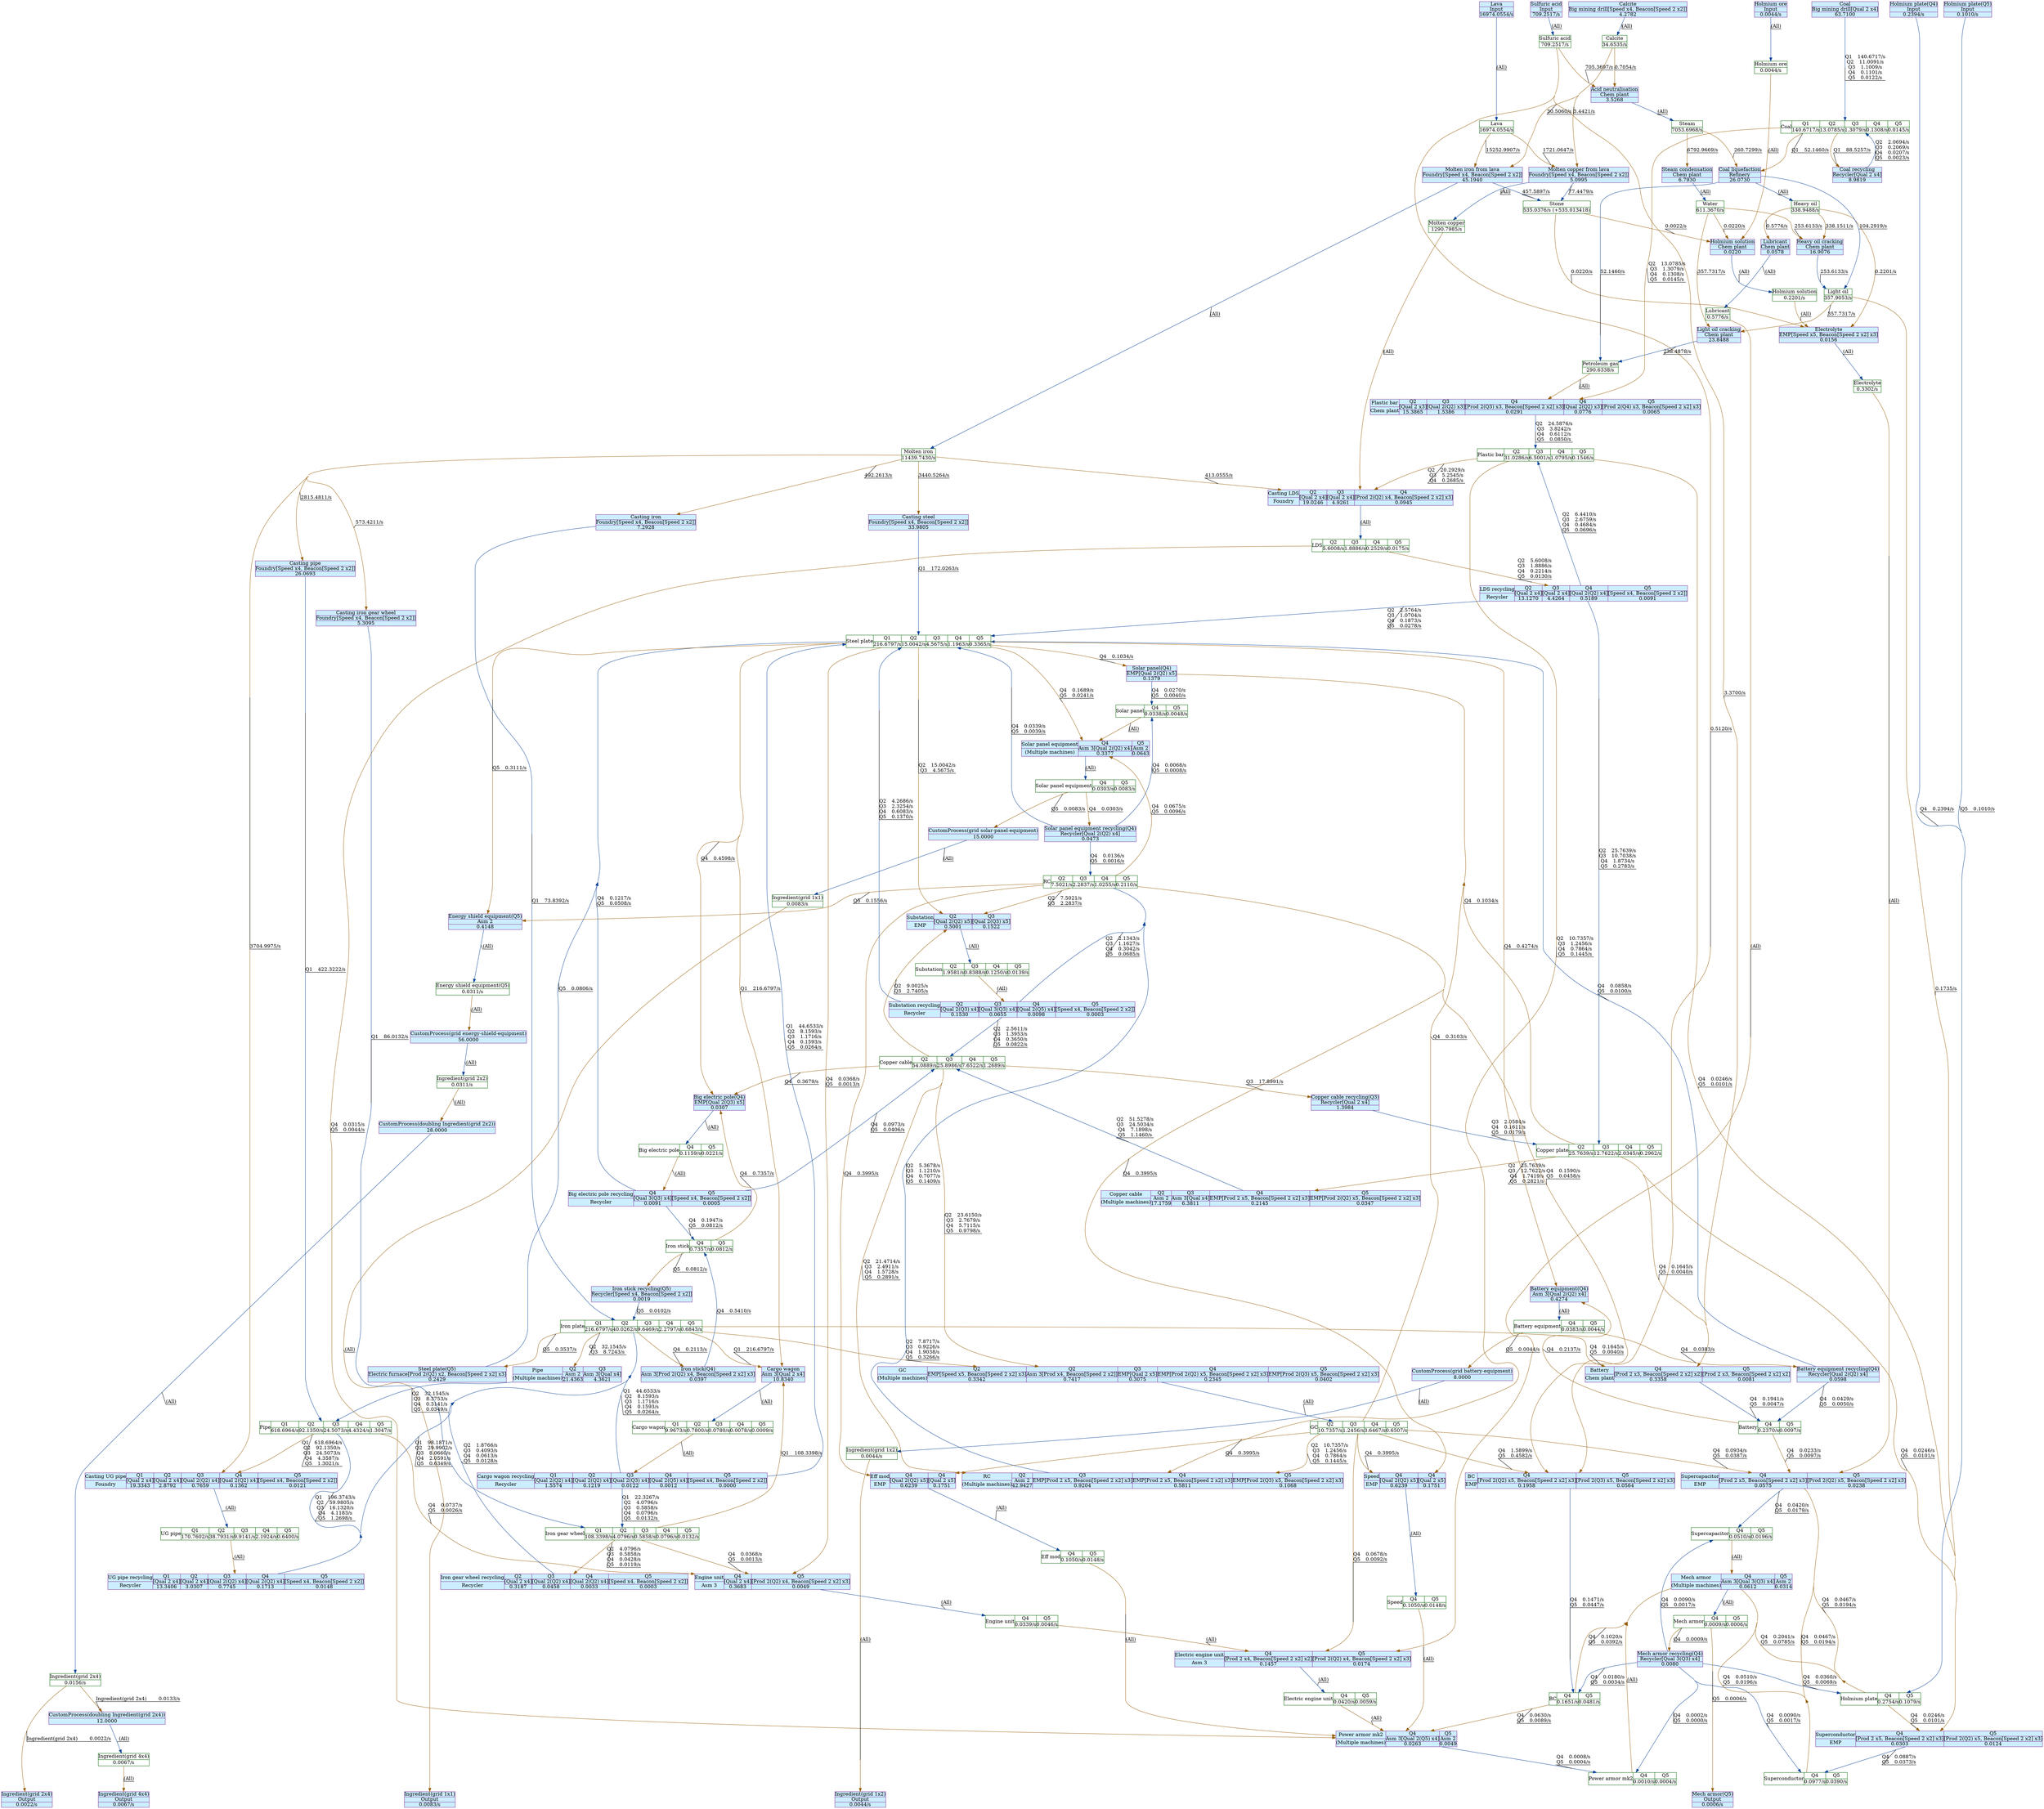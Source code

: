 digraph {
    layout="dot"
    concentrate=true
    node [shape="record"; margin=0]
    edge [decorate=true]
    0 [color="#006400"; label="{Petroleum gas|290.6338/s}"]
    1 [color="#006400"; label="{Sulfuric acid|709.2517/s}"]
    2 [color="#006400"; label="{Molten iron|11439.7430/s}"]
    3 [color="#006400"; label="{Molten copper|1290.7985/s}"]
    4 [color="#006400"; label="{Calcite|34.6535/s}"]
    5 [color="#006400"; label="{Steam|7053.6968/s}"]
    6 [color="#006400"; label="{Lava|16974.0554/s}"]
    7 [color="#006400"; label="{Ingredient(grid 4x4)|0.0067/s}"]
    8 [color="#006400"; label="{Ingredient(grid 1x1)|0.0083/s}"]
    9 [color="#006400"; label="{Stone|535.0376/s (+535.013418)}"]
    10 [color="#006400"; label="{Electrolyte|0.3302/s}"]
    11 [color="#006400"; label="{Holmium solution|0.2201/s}"]
    12 [color="#006400"; label="{Heavy oil|338.9488/s}"]
    13 [color="#006400"; label="{Water|611.3670/s}"]
    14 [color="#006400"; label="{Light oil|357.9053/s}"]
    15 [color="#006400"; label="{Ingredient(grid 2x4)|0.0156/s}"]
    16 [color="#006400"; label="{Ingredient(grid 2x2)|0.0311/s}"]
    17 [color="#006400"; label="{Lubricant|0.5776/s}"]
    18 [color="#006400"; label="{Energy shield equipment(Q5)|0.0311/s}"]
    19 [color="#006400"; label="{Holmium ore|0.0044/s}"]
    20 [color="#006400"; label="{Ingredient(grid 1x2)|0.0044/s}"]
    21 [style="filled"; color="#842e99"; fillcolor="#cceeff"; label="{Acid neutralisation|Chem plant|3.5268}"]
    22 [style="filled"; color="#842e99"; fillcolor="#cceeff"; label="{Lava|Input|16974.0554/s}"]
    23 [style="filled"; color="#842e99"; fillcolor="#cceeff"; label="{Battery equipment recycling(Q4)|Recycler[Qual 2(Q2) x4]|0.0598}"]
    24 [style="filled"; color="#842e99"; fillcolor="#cceeff"; label="{Battery equipment(Q4)|Asm 3[Qual 2(Q2) x4]|0.4274}"]
    25 [style="filled"; color="#842e99"; fillcolor="#cceeff"; label="{Holmium plate(Q5)|Input|0.1010/s}"]
    26 [style="filled"; color="#842e99"; fillcolor="#cceeff"; label="{Solar panel(Q4)|EMP[Qual 2(Q2) x5]|0.1379}"]
    27 [style="filled"; color="#842e99"; fillcolor="#cceeff"; label="{Iron stick(Q4)|Asm 3[Prod 2(Q2) x4, Beacon[Speed 2 x2] x3]|0.0397}"]
    28 [style="filled"; color="#842e99"; fillcolor="#cceeff"; label="{Ingredient(grid 4x4)|Output|0.0067/s}"]
    29 [style="filled"; color="#842e99"; fillcolor="#cceeff"; label="{Calcite|Big mining drill[Speed x4, Beacon[Speed 2 x2]]|4.2782}"]
    30 [style="filled"; color="#842e99"; fillcolor="#cceeff"; label="{CustomProcess(grid solar-panel-equipment)|15.0000}"]
    31 [style="filled"; color="#842e99"; fillcolor="#cceeff"; label="{Holmium plate(Q4)|Input|0.2394/s}"]
    32 [style="filled"; color="#842e99"; fillcolor="#cceeff"; label="{Electrolyte|EMP[Speed x5, Beacon[Speed 2 x2] x3]|0.0156}"]
    33 [style="filled"; color="#842e99"; fillcolor="#cceeff"; label="{Light oil cracking|Chem plant|23.8488}"]
    34 [style="filled"; color="#842e99"; fillcolor="#cceeff"; label="{Sulfuric acid|Input|709.2517/s}"]
    35 [style="filled"; color="#842e99"; fillcolor="#cceeff"; label="{CustomProcess(doubling Ingredient(grid 2x2))|28.0000}"]
    36 [style="filled"; color="#842e99"; fillcolor="#cceeff"; label="{Big electric pole(Q4)|EMP[Qual 2(Q3) x5]|0.0307}"]
    37 [style="filled"; color="#842e99"; fillcolor="#cceeff"; label="{Casting iron|Foundry[Speed x4, Beacon[Speed 2 x2]]|7.2928}"]
    38 [style="filled"; color="#842e99"; fillcolor="#cceeff"; label="{CustomProcess(doubling Ingredient(grid 2x4))|12.0000}"]
    39 [style="filled"; color="#842e99"; fillcolor="#cceeff"; label="{Lubricant|Chem plant|0.0578}"]
    40 [style="filled"; color="#842e99"; fillcolor="#cceeff"; label="{Molten iron from lava|Foundry[Speed x4, Beacon[Speed 2 x2]]|45.1940}"]
    41 [style="filled"; color="#842e99"; fillcolor="#cceeff"; label="{Energy shield equipment(Q5)|Asm 2|0.4148}"]
    42 [style="filled"; color="#842e99"; fillcolor="#cceeff"; label="{Heavy oil cracking|Chem plant|16.9076}"]
    43 [style="filled"; color="#842e99"; fillcolor="#cceeff"; label="{Casting iron gear wheel|Foundry[Speed x4, Beacon[Speed 2 x2]]|5.3095}"]
    44 [style="filled"; color="#842e99"; fillcolor="#cceeff"; label="{Casting steel|Foundry[Speed x4, Beacon[Speed 2 x2]]|33.9805}"]
    45 [style="filled"; color="#842e99"; fillcolor="#cceeff"; label="{CustomProcess(grid energy-shield-equipment)|56.0000}"]
    46 [style="filled"; color="#842e99"; fillcolor="#cceeff"; label="{Copper cable recycling(Q3)|Recycler[Qual 2 x4]|1.3984}"]
    47 [style="filled"; color="#842e99"; fillcolor="#cceeff"; label="{Holmium ore|Input|0.0044/s}"]
    48 [style="filled"; color="#842e99"; fillcolor="#cceeff"; label="{Ingredient(grid 1x2)|Output|0.0044/s}"]
    49 [style="filled"; color="#842e99"; fillcolor="#cceeff"; label="{Solar panel equipment recycling(Q4)|Recycler[Qual 2(Q2) x4]|0.0473}"]
    50 [style="filled"; color="#842e99"; fillcolor="#cceeff"; label="{Molten copper from lava|Foundry[Speed x4, Beacon[Speed 2 x2]]|5.0995}"]
    51 [style="filled"; color="#842e99"; fillcolor="#cceeff"; label="{Coal liquefaction|Refinery|26.0730}"]
    52 [style="filled"; color="#842e99"; fillcolor="#cceeff"; label="{Ingredient(grid 1x1)|Output|0.0083/s}"]
    53 [style="filled"; color="#842e99"; fillcolor="#cceeff"; label="{Coal recycling|Recycler[Qual 2 x4]|8.9819}"]
    54 [style="filled"; color="#842e99"; fillcolor="#cceeff"; label="{Casting pipe|Foundry[Speed x4, Beacon[Speed 2 x2]]|26.0693}"]
    55 [style="filled"; color="#842e99"; fillcolor="#cceeff"; label="{Ingredient(grid 2x4)|Output|0.0022/s}"]
    56 [style="filled"; color="#842e99"; fillcolor="#cceeff"; label="{Iron stick recycling(Q5)|Recycler[Speed x4, Beacon[Speed 2 x2]]|0.0019}"]
    57 [style="filled"; color="#842e99"; fillcolor="#cceeff"; label="{Mech armor recycling(Q4)|Recycler[Qual 3(Q3) x4]|0.0080}"]
    58 [style="filled"; color="#842e99"; fillcolor="#cceeff"; label="{Mech armor(Q5)|Output|0.0006/s}"]
    59 [style="filled"; color="#842e99"; fillcolor="#cceeff"; label="{Holmium solution|Chem plant|0.0220}"]
    60 [style="filled"; color="#842e99"; fillcolor="#cceeff"; label="{Cargo wagon|Asm 3[Qual 2 x4]|10.8340}"]
    61 [style="filled"; color="#842e99"; fillcolor="#cceeff"; label="{Steam condensation|Chem plant|6.7930}"]
    62 [style="filled"; color="#842e99"; fillcolor="#cceeff"; label="{Steel plate(Q5)|Electric furnace[Prod 2(Q2) x2, Beacon[Speed 2 x2] x3]|0.2429}"]
    63 [style="filled"; color="#842e99"; fillcolor="#cceeff"; label="{Coal|Big mining drill[Qual 2 x4]|63.7100}"]
    64 [style="filled"; color="#842e99"; fillcolor="#cceeff"; label="{CustomProcess(grid battery-equipment)|8.0000}"]
    65 [color="#006400"; label="{Plastic bar}|{Q2|31.0286/s}|{Q3|6.5001/s}|{Q4|1.0795/s}|{Q5|0.1546/s}"]
    66 [color="#006400"; label="{Coal}|{Q1|140.6717/s}|{Q2|13.0785/s}|{Q3|1.3079/s}|{Q4|0.1308/s}|{Q5|0.0145/s}"]
    67 [color="#006400"; label="{Iron plate}|{Q1|216.6797/s}|{Q2|40.0262/s}|{Q3|9.6469/s}|{Q4|2.2797/s}|{Q5|0.6843/s}"]
    68 [color="#006400"; label="{Copper plate}|{Q2|25.7639/s}|{Q3|12.7622/s}|{Q4|2.0345/s}|{Q5|0.2962/s}"]
    69 [color="#006400"; label="{Battery}|{Q4|0.2370/s}|{Q5|0.0097/s}"]
    70 [color="#006400"; label="{LDS}|{Q2|5.6008/s}|{Q3|1.8886/s}|{Q4|0.2529/s}|{Q5|0.0175/s}"]
    71 [color="#006400"; label="{Eff mod}|{Q4|0.1050/s}|{Q5|0.0148/s}"]
    72 [color="#006400"; label="{GC}|{Q2|10.7357/s}|{Q3|1.2456/s}|{Q4|3.6467/s}|{Q5|0.6507/s}"]
    73 [color="#006400"; label="{RC}|{Q2|7.5021/s}|{Q3|2.2837/s}|{Q4|1.0255/s}|{Q5|0.2110/s}"]
    74 [color="#006400"; label="{Solar panel equipment}|{Q4|0.0303/s}|{Q5|0.0083/s}"]
    75 [color="#006400"; label="{Steel plate}|{Q1|216.6797/s}|{Q2|15.0042/s}|{Q3|4.5675/s}|{Q4|1.1963/s}|{Q5|0.3365/s}"]
    76 [color="#006400"; label="{Solar panel}|{Q4|0.0338/s}|{Q5|0.0048/s}"]
    77 [color="#006400"; label="{Substation}|{Q2|1.9581/s}|{Q3|0.8388/s}|{Q4|0.1250/s}|{Q5|0.0139/s}"]
    78 [color="#006400"; label="{Copper cable}|{Q2|54.0889/s}|{Q3|25.8986/s}|{Q4|7.6522/s}|{Q5|1.2689/s}"]
    79 [color="#006400"; label="{Battery equipment}|{Q4|0.0383/s}|{Q5|0.0044/s}"]
    80 [color="#006400"; label="{Pipe}|{Q1|618.6964/s}|{Q2|92.1350/s}|{Q3|24.5073/s}|{Q4|4.4324/s}|{Q5|1.3047/s}"]
    81 [color="#006400"; label="{UG pipe}|{Q1|170.7602/s}|{Q2|38.7931/s}|{Q3|9.9141/s}|{Q4|2.1924/s}|{Q5|0.6400/s}"]
    82 [color="#006400"; label="{Holmium plate}|{Q4|0.2754/s}|{Q5|0.1079/s}"]
    83 [color="#006400"; label="{Iron stick}|{Q4|0.7357/s}|{Q5|0.0812/s}"]
    84 [color="#006400"; label="{Iron gear wheel}|{Q1|108.3398/s}|{Q2|4.0796/s}|{Q3|0.5858/s}|{Q4|0.0796/s}|{Q5|0.0132/s}"]
    85 [color="#006400"; label="{Cargo wagon}|{Q1|9.9673/s}|{Q2|0.7800/s}|{Q3|0.0780/s}|{Q4|0.0078/s}|{Q5|0.0009/s}"]
    86 [color="#006400"; label="{Superconductor}|{Q4|0.0977/s}|{Q5|0.0390/s}"]
    87 [color="#006400"; label="{Supercapacitor}|{Q4|0.0510/s}|{Q5|0.0196/s}"]
    88 [color="#006400"; label="{Mech armor}|{Q4|0.0009/s}|{Q5|0.0006/s}"]
    89 [color="#006400"; label="{BC}|{Q4|0.1651/s}|{Q5|0.0481/s}"]
    90 [color="#006400"; label="{Power armor mk2}|{Q4|0.0010/s}|{Q5|0.0004/s}"]
    91 [color="#006400"; label="{Big electric pole}|{Q4|0.1159/s}|{Q5|0.0221/s}"]
    92 [color="#006400"; label="{Speed}|{Q4|0.1050/s}|{Q5|0.0148/s}"]
    93 [color="#006400"; label="{Engine unit}|{Q4|0.0339/s}|{Q5|0.0046/s}"]
    94 [color="#006400"; label="{Electric engine unit}|{Q4|0.0420/s}|{Q5|0.0059/s}"]
    95 [style="filled"; color="#842e99"; fillcolor="#cceeff"; label="{Plastic bar|Chem plant}|{Q2|[Qual 2 x3]|15.3865}|{Q3|[Qual 2(Q2) x3]|1.5386}|{Q4|[Prod 2(Q3) x3, Beacon[Speed 2 x2] x3]|0.0291}|{Q4|[Qual 2(Q2) x3]|0.0776}|{Q5|[Prod 2(Q4) x3, Beacon[Speed 2 x2] x3]|0.0065}"; shape="record"]
    96 [style="filled"; color="#842e99"; fillcolor="#cceeff"; label="{Battery|Chem plant}|{Q4|[Prod 2 x3, Beacon[Speed 2 x2] x2]|0.3358}|{Q5|[Prod 2 x3, Beacon[Speed 2 x2] x2]|0.0081}"; shape="record"]
    97 [style="filled"; color="#842e99"; fillcolor="#cceeff"; label="{Casting LDS|Foundry}|{Q2|[Qual 2 x4]|19.0246}|{Q3|[Qual 2 x4]|4.9261}|{Q4|[Prod 2(Q2) x4, Beacon[Speed 2 x2] x3]|0.0945}"; shape="record"]
    98 [style="filled"; color="#842e99"; fillcolor="#cceeff"; label="{Eff mod|EMP}|{Q4|[Qual 2(Q2) x5]|0.6239}|{Q4|[Qual 2 x5]|0.1751}"; shape="record"]
    99 [style="filled"; color="#842e99"; fillcolor="#cceeff"; label="{Solar panel equipment|(Multiple machines)}|{Q4|Asm 3[Qual 2(Q2) x4]|0.3377}|{Q5|Asm 2|0.0643}"; shape="record"]
    100 [style="filled"; color="#842e99"; fillcolor="#cceeff"; label="{Substation recycling|Recycler}|{Q2|[Qual 2(Q3) x4]|0.1530}|{Q3|[Qual 3(Q3) x4]|0.0655}|{Q4|[Qual 2(Q5) x4]|0.0098}|{Q5|[Speed x4, Beacon[Speed 2 x2]]|0.0003}"; shape="record"]
    101 [style="filled"; color="#842e99"; fillcolor="#cceeff"; label="{Casting UG pipe|Foundry}|{Q1|[Qual 2 x4]|19.3343}|{Q2|[Qual 2 x4]|2.8792}|{Q3|[Qual 2(Q2) x4]|0.7659}|{Q4|[Qual 2(Q2) x4]|0.1362}|{Q5|[Speed x4, Beacon[Speed 2 x2]]|0.0121}"; shape="record"]
    102 [style="filled"; color="#842e99"; fillcolor="#cceeff"; label="{GC|(Multiple machines)}|{Q2|EMP[Speed x5, Beacon[Speed 2 x2] x3]|0.3342}|{Q2|Asm 3[Prod x4, Beacon[Speed 2 x2]]|0.7417}|{Q3|EMP[Qual 2 x5]|0.3075}|{Q4|EMP[Prod 2(Q2) x5, Beacon[Speed 2 x2] x3]|0.2345}|{Q5|EMP[Prod 2(Q3) x5, Beacon[Speed 2 x2] x3]|0.0402}"; shape="record"]
    103 [style="filled"; color="#842e99"; fillcolor="#cceeff"; label="{Cargo wagon recycling|Recycler}|{Q1|[Qual 2(Q2) x4]|1.5574}|{Q2|[Qual 2(Q2) x4]|0.1219}|{Q3|[Qual 2(Q3) x4]|0.0122}|{Q4|[Qual 2(Q5) x4]|0.0012}|{Q5|[Speed x4, Beacon[Speed 2 x2]]|0.0000}"; shape="record"]
    104 [style="filled"; color="#842e99"; fillcolor="#cceeff"; label="{RC|(Multiple machines)}|{Q2|Asm 2|42.9427}|{Q3|EMP[Prod 2 x5, Beacon[Speed 2 x2] x3]|0.9204}|{Q4|EMP[Prod 2 x5, Beacon[Speed 2 x2] x3]|0.5811}|{Q5|EMP[Prod 2(Q3) x5, Beacon[Speed 2 x2] x3]|0.1068}"; shape="record"]
    105 [style="filled"; color="#842e99"; fillcolor="#cceeff"; label="{Substation|EMP}|{Q2|[Qual 2(Q2) x5]|0.5001}|{Q3|[Qual 2(Q3) x5]|0.1522}"; shape="record"]
    106 [style="filled"; color="#842e99"; fillcolor="#cceeff"; label="{Mech armor|(Multiple machines)}|{Q4|Asm 3[Qual 3(Q3) x4]|0.0612}|{Q5|Asm 2|0.0314}"; shape="record"]
    107 [style="filled"; color="#842e99"; fillcolor="#cceeff"; label="{Iron gear wheel recycling|Recycler}|{Q2|[Qual 2 x4]|0.3187}|{Q3|[Qual 2(Q2) x4]|0.0458}|{Q4|[Qual 2(Q2) x4]|0.0033}|{Q5|[Speed x4, Beacon[Speed 2 x2]]|0.0003}"; shape="record"]
    108 [style="filled"; color="#842e99"; fillcolor="#cceeff"; label="{Big electric pole recycling|Recycler}|{Q4|[Qual 3(Q3) x4]|0.0091}|{Q5|[Speed x4, Beacon[Speed 2 x2]]|0.0005}"; shape="record"]
    109 [style="filled"; color="#842e99"; fillcolor="#cceeff"; label="{Speed|EMP}|{Q4|[Qual 2(Q2) x5]|0.6239}|{Q4|[Qual 2 x5]|0.1751}"; shape="record"]
    110 [style="filled"; color="#842e99"; fillcolor="#cceeff"; label="{LDS recycling|Recycler}|{Q2|[Qual 2 x4]|13.1270}|{Q3|[Qual 2 x4]|4.4264}|{Q4|[Qual 2(Q2) x4]|0.5189}|{Q5|[Speed x4, Beacon[Speed 2 x2]]|0.0091}"; shape="record"]
    111 [style="filled"; color="#842e99"; fillcolor="#cceeff"; label="{Engine unit|Asm 3}|{Q4|[Qual 2 x4]|0.3683}|{Q5|[Prod 2(Q2) x4, Beacon[Speed 2 x2] x3]|0.0049}"; shape="record"]
    112 [style="filled"; color="#842e99"; fillcolor="#cceeff"; label="{Copper cable|(Multiple machines)}|{Q2|Asm 2|17.1759}|{Q3|Asm 3[Qual x4]|6.3811}|{Q4|EMP[Prod 2 x5, Beacon[Speed 2 x2] x3]|0.2145}|{Q5|EMP[Prod 2(Q2) x5, Beacon[Speed 2 x2] x3]|0.0347}"; shape="record"]
    113 [style="filled"; color="#842e99"; fillcolor="#cceeff"; label="{Power armor mk2|(Multiple machines)}|{Q4|Asm 3[Qual 2(Q5) x4]|0.0263}|{Q5|Asm 2|0.0049}"; shape="record"]
    114 [style="filled"; color="#842e99"; fillcolor="#cceeff"; label="{Supercapacitor|EMP}|{Q4|[Prod 2 x5, Beacon[Speed 2 x2] x3]|0.0575}|{Q5|[Prod 2(Q2) x5, Beacon[Speed 2 x2] x3]|0.0238}"; shape="record"]
    115 [style="filled"; color="#842e99"; fillcolor="#cceeff"; label="{BC|EMP}|{Q4|[Prod 2(Q2) x5, Beacon[Speed 2 x2] x3]|0.1958}|{Q5|[Prod 2(Q3) x5, Beacon[Speed 2 x2] x3]|0.0564}"; shape="record"]
    116 [style="filled"; color="#842e99"; fillcolor="#cceeff"; label="{Superconductor|EMP}|{Q4|[Prod 2 x5, Beacon[Speed 2 x2] x3]|0.0303}|{Q5|[Prod 2(Q2) x5, Beacon[Speed 2 x2] x3]|0.0124}"; shape="record"]
    117 [style="filled"; color="#842e99"; fillcolor="#cceeff"; label="{Pipe|(Multiple machines)}|{Q2|Asm 2|21.4363}|{Q3|Asm 3[Qual x4]|4.3621}"; shape="record"]
    118 [style="filled"; color="#842e99"; fillcolor="#cceeff"; label="{UG pipe recycling|Recycler}|{Q1|[Qual 2 x4]|13.3406}|{Q2|[Qual 2 x4]|3.0307}|{Q3|[Qual 2(Q2) x4]|0.7745}|{Q4|[Qual 2(Q2) x4]|0.1713}|{Q5|[Speed x4, Beacon[Speed 2 x2]]|0.0148}"; shape="record"]
    119 [style="filled"; color="#842e99"; fillcolor="#cceeff"; label="{Electric engine unit|Asm 3}|{Q4|[Prod 2 x4, Beacon[Speed 2 x2] x2]|0.1457}|{Q5|[Prod 2(Q2) x4, Beacon[Speed 2 x2] x3]|0.0174}"; shape="record"]
    0 -> 95 [color="#99620f"; label="(All)"]
    1 -> 21 [color="#99620f"; label="705.3697/s
"]
    1 -> 96 [color="#99620f"; label="3.3700/s
"]
    1 -> 115 [color="#99620f"; label="0.5120/s
"]
    2 -> 37 [color="#99620f"; label="492.2613/s
"]
    2 -> 43 [color="#99620f"; label="573.4211/s
"]
    2 -> 44 [color="#99620f"; label="3440.5264/s
"]
    2 -> 54 [color="#99620f"; label="2815.4811/s
"]
    2 -> 97 [color="#99620f"; label="413.0555/s
"]
    2 -> 101 [color="#99620f"; label="3704.9975/s
"]
    3 -> 97 [color="#99620f"; label="(All)"]
    4 -> 21 [color="#99620f"; label="0.7054/s
"]
    4 -> 40 [color="#99620f"; label="30.5060/s
"]
    4 -> 50 [color="#99620f"; label="3.4421/s
"]
    5 -> 51 [color="#99620f"; label="260.7299/s
"]
    5 -> 61 [color="#99620f"; label="6792.9669/s
"]
    6 -> 40 [color="#99620f"; label="15252.9907/s
"]
    6 -> 50 [color="#99620f"; label="1721.0647/s
"]
    7 -> 28 [color="#99620f"; label="(All)"]
    8 -> 52 [color="#99620f"; label="(All)"]
    9 -> 32 [color="#99620f"; label="0.0220/s
"]
    9 -> 59 [color="#99620f"; label="0.0022/s
"]
    10 -> 114 [color="#99620f"; label="(All)"]
    11 -> 32 [color="#99620f"; label="(All)"]
    12 -> 32 [color="#99620f"; label="0.2201/s
"]
    12 -> 39 [color="#99620f"; label="0.5776/s
"]
    12 -> 42 [color="#99620f"; label="338.1511/s
"]
    13 -> 33 [color="#99620f"; label="357.7317/s
"]
    13 -> 42 [color="#99620f"; label="253.6133/s
"]
    13 -> 59 [color="#99620f"; label="0.0220/s
"]
    14 -> 33 [color="#99620f"; label="357.7317/s
"]
    14 -> 116 [color="#99620f"; label="0.1735/s
"]
    15 -> 38 [color="#99620f"; label="Ingredient(grid 2x4)	0.0133/s
"]
    15 -> 55 [color="#99620f"; label="Ingredient(grid 2x4)	0.0022/s
"]
    16 -> 35 [color="#99620f"; label="(All)"]
    17 -> 119 [color="#99620f"; label="(All)"]
    18 -> 45 [color="#99620f"; label="(All)"]
    19 -> 59 [color="#99620f"; label="(All)"]
    20 -> 48 [color="#99620f"; label="(All)"]
    21 -> 5 [color="#0f4699"; label="(All)"]
    22 -> 6 [color="#0f4699"; label="(All)"]
    23 -> 69 [color="#0f4699"; label="Q4	0.0429/s
Q5	0.0050/s
"]
    23 -> 75 [color="#0f4699"; label="Q4	0.0858/s
Q5	0.0100/s
"]
    24 -> 79 [color="#0f4699"; label="(All)"]
    25 -> 82 [color="#0f4699"; label="Q5	0.1010/s
"]
    26 -> 76 [color="#0f4699"; label="Q4	0.0270/s
Q5	0.0040/s
"]
    27 -> 83 [color="#0f4699"; label="Q4	0.5410/s
"]
    29 -> 4 [color="#0f4699"; label="(All)"]
    30 -> 8 [color="#0f4699"; label="(All)"]
    31 -> 82 [color="#0f4699"; label="Q4	0.2394/s
"]
    32 -> 10 [color="#0f4699"; label="(All)"]
    33 -> 0 [color="#0f4699"; label="238.4878/s
"]
    34 -> 1 [color="#0f4699"; label="(All)"]
    35 -> 15 [color="#0f4699"; label="(All)"]
    36 -> 91 [color="#0f4699"; label="(All)"]
    37 -> 67 [color="#0f4699"; label="Q1	73.8392/s
"]
    38 -> 7 [color="#0f4699"; label="(All)"]
    39 -> 17 [color="#0f4699"; label="(All)"]
    40 -> 9 [color="#0f4699"; label="457.5897/s
"]
    40 -> 2 [color="#0f4699"; label="(All)"]
    41 -> 18 [color="#0f4699"; label="(All)"]
    42 -> 14 [color="#0f4699"; label="253.6133/s
"]
    43 -> 84 [color="#0f4699"; label="Q1	86.0132/s
"]
    44 -> 75 [color="#0f4699"; label="Q1	172.0263/s
"]
    45 -> 16 [color="#0f4699"; label="(All)"]
    46 -> 68 [color="#0f4699"; label="Q3	2.0584/s
Q4	0.1611/s
Q5	0.0179/s
"]
    47 -> 19 [color="#0f4699"; label="(All)"]
    49 -> 73 [color="#0f4699"; label="Q4	0.0136/s
Q5	0.0016/s
"]
    49 -> 75 [color="#0f4699"; label="Q4	0.0339/s
Q5	0.0039/s
"]
    49 -> 76 [color="#0f4699"; label="Q4	0.0068/s
Q5	0.0008/s
"]
    50 -> 9 [color="#0f4699"; label="77.4479/s
"]
    50 -> 3 [color="#0f4699"; label="(All)"]
    51 -> 0 [color="#0f4699"; label="52.1460/s
"]
    51 -> 14 [color="#0f4699"; label="104.2919/s
"]
    51 -> 12 [color="#0f4699"; label="(All)"]
    53 -> 66 [color="#0f4699"; label="Q2	2.0694/s
Q3	0.2069/s
Q4	0.0207/s
Q5	0.0023/s
"]
    54 -> 80 [color="#0f4699"; label="Q1	422.3222/s
"]
    56 -> 67 [color="#0f4699"; label="Q5	0.0102/s
"]
    57 -> 82 [color="#0f4699"; label="Q4	0.0360/s
Q5	0.0069/s
"]
    57 -> 86 [color="#0f4699"; label="Q4	0.0090/s
Q5	0.0017/s
"]
    57 -> 87 [color="#0f4699"; label="Q4	0.0090/s
Q5	0.0017/s
"]
    57 -> 89 [color="#0f4699"; label="Q4	0.0180/s
Q5	0.0034/s
"]
    57 -> 90 [color="#0f4699"; label="Q4	0.0002/s
Q5	0.0000/s
"]
    59 -> 11 [color="#0f4699"; label="(All)"]
    60 -> 85 [color="#0f4699"; label="(All)"]
    61 -> 13 [color="#0f4699"; label="(All)"]
    62 -> 75 [color="#0f4699"; label="Q5	0.0806/s
"]
    63 -> 66 [color="#0f4699"; label="Q1	140.6717/s
Q2	11.0091/s
Q3	1.1009/s
Q4	0.1101/s
Q5	0.0122/s
"]
    64 -> 20 [color="#0f4699"; label="(All)"]
    65 -> 97 [color="#99620f"; label="Q2	20.2929/s
Q3	5.2545/s
Q4	0.2685/s
"]
    65 -> 104 [color="#99620f"; label="Q2	10.7357/s
Q3	1.2456/s
Q4	0.7864/s
Q5	0.1445/s
"]
    65 -> 116 [color="#99620f"; label="Q4	0.0246/s
Q5	0.0101/s
"]
    66 -> 51 [color="#99620f"; label="Q1	52.1460/s
"]
    66 -> 53 [color="#99620f"; label="Q1	88.5257/s
"]
    66 -> 95 [color="#99620f"; label="Q2	13.0785/s
Q3	1.3079/s
Q4	0.1308/s
Q5	0.0145/s
"]
    67 -> 62 [color="#99620f"; label="Q5	0.3537/s
"]
    67 -> 27 [color="#99620f"; label="Q4	0.2113/s
"]
    67 -> 60 [color="#99620f"; label="Q1	216.6797/s
"]
    67 -> 96 [color="#99620f"; label="Q4	0.1645/s
Q5	0.0040/s
"]
    67 -> 102 [color="#99620f"; label="Q2	7.8717/s
Q3	0.9226/s
Q4	1.9038/s
Q5	0.3266/s
"]
    67 -> 117 [color="#99620f"; label="Q2	32.1545/s
Q3	8.7243/s
"]
    68 -> 26 [color="#99620f"; label="Q4	0.1034/s
"]
    68 -> 96 [color="#99620f"; label="Q4	0.1645/s
Q5	0.0040/s
"]
    68 -> 112 [color="#99620f"; label="Q2	25.7639/s
Q3	12.7622/s
Q4	1.7419/s
Q5	0.2821/s
"]
    68 -> 116 [color="#99620f"; label="Q4	0.0246/s
Q5	0.0101/s
"]
    69 -> 24 [color="#99620f"; label="Q4	0.2137/s
"]
    69 -> 114 [color="#99620f"; label="Q4	0.0233/s
Q5	0.0097/s
"]
    70 -> 110 [color="#99620f"; label="Q2	5.6008/s
Q3	1.8886/s
Q4	0.2214/s
Q5	0.0130/s
"]
    70 -> 113 [color="#99620f"; label="Q4	0.0315/s
Q5	0.0044/s
"]
    71 -> 113 [color="#99620f"; label="(All)"]
    72 -> 26 [color="#99620f"; label="Q4	0.3103/s
"]
    72 -> 98 [color="#99620f"; label="Q4	0.3995/s
"]
    72 -> 104 [color="#99620f"; label="Q2	10.7357/s
Q3	1.2456/s
Q4	0.7864/s
Q5	0.1445/s
"]
    72 -> 109 [color="#99620f"; label="Q4	0.3995/s
"]
    72 -> 114 [color="#99620f"; label="Q4	0.0934/s
Q5	0.0387/s
"]
    72 -> 115 [color="#99620f"; label="Q4	1.5899/s
Q5	0.4582/s
"]
    72 -> 119 [color="#99620f"; label="Q4	0.0678/s
Q5	0.0092/s
"]
    73 -> 41 [color="#99620f"; label="Q5	0.1556/s
"]
    73 -> 98 [color="#99620f"; label="Q4	0.3995/s
"]
    73 -> 99 [color="#99620f"; label="Q4	0.0675/s
Q5	0.0096/s
"]
    73 -> 105 [color="#99620f"; label="Q2	7.5021/s
Q3	2.2837/s
"]
    73 -> 109 [color="#99620f"; label="Q4	0.3995/s
"]
    73 -> 115 [color="#99620f"; label="Q4	0.1590/s
Q5	0.0458/s
"]
    74 -> 30 [color="#99620f"; label="Q5	0.0083/s
"]
    74 -> 49 [color="#99620f"; label="Q4	0.0303/s
"]
    75 -> 41 [color="#99620f"; label="Q5	0.3111/s
"]
    75 -> 24 [color="#99620f"; label="Q4	0.4274/s
"]
    75 -> 26 [color="#99620f"; label="Q4	0.1034/s
"]
    75 -> 36 [color="#99620f"; label="Q4	0.4598/s
"]
    75 -> 60 [color="#99620f"; label="Q1	216.6797/s
"]
    75 -> 99 [color="#99620f"; label="Q4	0.1689/s
Q5	0.0241/s
"]
    75 -> 105 [color="#99620f"; label="Q2	15.0042/s
Q3	4.5675/s
"]
    75 -> 111 [color="#99620f"; label="Q4	0.0368/s
Q5	0.0013/s
"]
    76 -> 99 [color="#99620f"; label="(All)"]
    77 -> 100 [color="#99620f"; label="(All)"]
    78 -> 46 [color="#99620f"; label="Q3	17.8991/s
"]
    78 -> 36 [color="#99620f"; label="Q4	0.3679/s
"]
    78 -> 102 [color="#99620f"; label="Q2	23.6150/s
Q3	2.7679/s
Q4	5.7115/s
Q5	0.9798/s
"]
    78 -> 104 [color="#99620f"; label="Q2	21.4714/s
Q3	2.4911/s
Q4	1.5728/s
Q5	0.2891/s
"]
    78 -> 105 [color="#99620f"; label="Q2	9.0025/s
Q3	2.7405/s
"]
    79 -> 23 [color="#99620f"; label="Q4	0.0383/s
"]
    79 -> 64 [color="#99620f"; label="Q5	0.0044/s
"]
    80 -> 101 [color="#99620f"; label="Q1	618.6964/s
Q2	92.1350/s
Q3	24.5073/s
Q4	4.3587/s
Q5	1.3021/s
"]
    80 -> 111 [color="#99620f"; label="Q4	0.0737/s
Q5	0.0026/s
"]
    81 -> 118 [color="#99620f"; label="(All)"]
    82 -> 106 [color="#99620f"; label="Q4	0.2041/s
Q5	0.0785/s
"]
    82 -> 114 [color="#99620f"; label="Q4	0.0467/s
Q5	0.0194/s
"]
    82 -> 116 [color="#99620f"; label="Q4	0.0246/s
Q5	0.0101/s
"]
    83 -> 36 [color="#99620f"; label="Q4	0.7357/s
"]
    83 -> 56 [color="#99620f"; label="Q5	0.0812/s
"]
    84 -> 60 [color="#99620f"; label="Q1	108.3398/s
"]
    84 -> 107 [color="#99620f"; label="Q2	4.0796/s
Q3	0.5858/s
Q4	0.0428/s
Q5	0.0119/s
"]
    84 -> 111 [color="#99620f"; label="Q4	0.0368/s
Q5	0.0013/s
"]
    85 -> 103 [color="#99620f"; label="(All)"]
    86 -> 106 [color="#99620f"; label="Q4	0.0510/s
Q5	0.0196/s
"]
    86 -> 114 [color="#99620f"; label="Q4	0.0467/s
Q5	0.0194/s
"]
    87 -> 106 [color="#99620f"; label="(All)"]
    88 -> 58 [color="#99620f"; label="Q5	0.0006/s
"]
    88 -> 57 [color="#99620f"; label="Q4	0.0009/s
"]
    89 -> 106 [color="#99620f"; label="Q4	0.1020/s
Q5	0.0392/s
"]
    89 -> 113 [color="#99620f"; label="Q4	0.0630/s
Q5	0.0089/s
"]
    90 -> 106 [color="#99620f"; label="(All)"]
    91 -> 108 [color="#99620f"; label="(All)"]
    92 -> 113 [color="#99620f"; label="(All)"]
    93 -> 119 [color="#99620f"; label="(All)"]
    94 -> 113 [color="#99620f"; label="(All)"]
    95 -> 65 [color="#0f4699"; label="Q2	24.5876/s
Q3	3.8242/s
Q4	0.6112/s
Q5	0.0850/s
"]
    96 -> 69 [color="#0f4699"; label="Q4	0.1941/s
Q5	0.0047/s
"]
    97 -> 70 [color="#0f4699"; label="(All)"]
    98 -> 71 [color="#0f4699"; label="(All)"]
    99 -> 74 [color="#0f4699"; label="(All)"]
    100 -> 73 [color="#0f4699"; label="Q2	2.1343/s
Q3	1.1627/s
Q4	0.3042/s
Q5	0.0685/s
"]
    100 -> 75 [color="#0f4699"; label="Q2	4.2686/s
Q3	2.3254/s
Q4	0.6083/s
Q5	0.1370/s
"]
    100 -> 78 [color="#0f4699"; label="Q2	2.5611/s
Q3	1.3953/s
Q4	0.3650/s
Q5	0.0822/s
"]
    101 -> 81 [color="#0f4699"; label="(All)"]
    102 -> 72 [color="#0f4699"; label="(All)"]
    103 -> 67 [color="#0f4699"; label="Q1	44.6533/s
Q2	8.1593/s
Q3	1.1716/s
Q4	0.1593/s
Q5	0.0264/s
"]
    103 -> 75 [color="#0f4699"; label="Q1	44.6533/s
Q2	8.1593/s
Q3	1.1716/s
Q4	0.1593/s
Q5	0.0264/s
"]
    103 -> 84 [color="#0f4699"; label="Q1	22.3267/s
Q2	4.0796/s
Q3	0.5858/s
Q4	0.0796/s
Q5	0.0132/s
"]
    104 -> 73 [color="#0f4699"; label="Q2	5.3678/s
Q3	1.1210/s
Q4	0.7077/s
Q5	0.1409/s
"]
    105 -> 77 [color="#0f4699"; label="(All)"]
    106 -> 88 [color="#0f4699"; label="(All)"]
    107 -> 67 [color="#0f4699"; label="Q2	1.8766/s
Q3	0.4093/s
Q4	0.0613/s
Q5	0.0128/s
"]
    108 -> 75 [color="#0f4699"; label="Q4	0.1217/s
Q5	0.0508/s
"]
    108 -> 78 [color="#0f4699"; label="Q4	0.0973/s
Q5	0.0406/s
"]
    108 -> 83 [color="#0f4699"; label="Q4	0.1947/s
Q5	0.0812/s
"]
    109 -> 92 [color="#0f4699"; label="(All)"]
    110 -> 65 [color="#0f4699"; label="Q2	6.4410/s
Q3	2.6759/s
Q4	0.4684/s
Q5	0.0696/s
"]
    110 -> 68 [color="#0f4699"; label="Q2	25.7639/s
Q3	10.7038/s
Q4	1.8734/s
Q5	0.2783/s
"]
    110 -> 75 [color="#0f4699"; label="Q2	2.5764/s
Q3	1.0704/s
Q4	0.1873/s
Q5	0.0278/s
"]
    111 -> 93 [color="#0f4699"; label="(All)"]
    112 -> 78 [color="#0f4699"; label="Q2	51.5278/s
Q3	24.5034/s
Q4	7.1898/s
Q5	1.1460/s
"]
    113 -> 90 [color="#0f4699"; label="Q4	0.0008/s
Q5	0.0004/s
"]
    114 -> 87 [color="#0f4699"; label="Q4	0.0420/s
Q5	0.0179/s
"]
    115 -> 89 [color="#0f4699"; label="Q4	0.1471/s
Q5	0.0447/s
"]
    116 -> 86 [color="#0f4699"; label="Q4	0.0887/s
Q5	0.0373/s
"]
    117 -> 80 [color="#0f4699"; label="Q2	32.1545/s
Q3	8.3753/s
Q4	0.3141/s
Q5	0.0349/s
"]
    118 -> 67 [color="#0f4699"; label="Q1	98.1871/s
Q2	29.9902/s
Q3	8.0660/s
Q4	2.0591/s
Q5	0.6349/s
"]
    118 -> 80 [color="#0f4699"; label="Q1	196.3743/s
Q2	59.9805/s
Q3	16.1320/s
Q4	4.1183/s
Q5	1.2698/s
"]
    119 -> 94 [color="#0f4699"; label="(All)"]
    subgraph {
        rank="source"
        22
        25
        29
        31
        34
        47
        63
    }
    subgraph {
        rank="sink"
        28
        48
        52
        55
        58
    }
}
